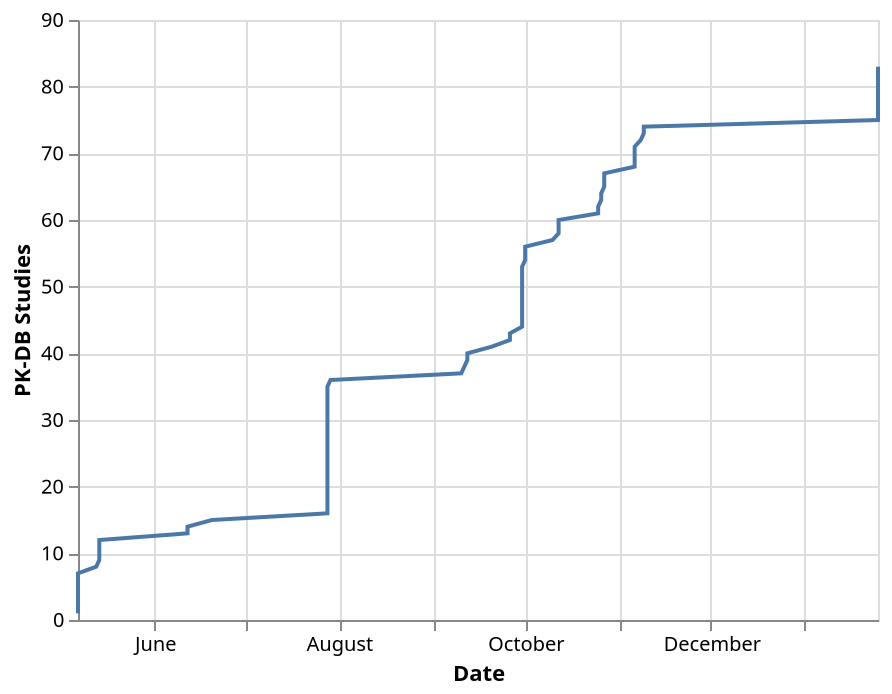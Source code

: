 {
  "config": {
    "view": {
      "continuousWidth": 400,
      "continuousHeight": 300
    }
  },
  "data": {
    "name": "data-63b5038a2a2b731db7dcd7abef4be2fb"
  },
  "mark": "line",
  "encoding": {
    "x": {
      "type": "temporal",
      "axis": {
        "title": "Date"
      },
      "field": "date"
    },
    "y": {
      "type": "quantitative",
      "axis": {
        "title": "PK-DB Studies"
      },
      "field": "study_count_cum"
    }
  },
  "transform": [
    {
      "window": [
        {
          "op": "sum",
          "field": "study_count",
          "as": "study_count_cum"
        }
      ],
      "frame": [
        null,
        0
      ]
    }
  ],
  "$schema": "https://vega.github.io/schema/vega-lite/v5.json",
  "datasets": {
    "data-63b5038a2a2b731db7dcd7abef4be2fb": [
      {
        "sid": "PKDB00024",
        "date": "2019-05-07",
        "name": "Baraka1990",
        "creator": "mkoenig",
        "licence": "open",
        "access": "public",
        "group_count": 1,
        "individual_count": 0,
        "intervention_count": 3,
        "output_count": 32,
        "timecourse_count": 2,
        "study_count": 1,
        "study_count_cum": 1,
        "group_count_cum": 1,
        "individual_count_cum": 0,
        "intervention_count_cum": 3,
        "output_count_cum": 32,
        "timecourse_count_cum": 2
      },
      {
        "sid": "PKDB00029",
        "date": "2019-05-07",
        "name": "Jensen2004",
        "creator": "mkoenig",
        "licence": "closed",
        "access": "public",
        "group_count": 1,
        "individual_count": 0,
        "intervention_count": 1,
        "output_count": 24,
        "timecourse_count": 3,
        "study_count": 1,
        "study_count_cum": 2,
        "group_count_cum": 2,
        "individual_count_cum": 0,
        "intervention_count_cum": 4,
        "output_count_cum": 56,
        "timecourse_count_cum": 5
      },
      {
        "sid": "PKDB00023",
        "date": "2019-05-07",
        "name": "Ameer1981",
        "creator": "mkoenig",
        "licence": "closed",
        "access": "public",
        "group_count": 0,
        "individual_count": 0,
        "intervention_count": 0,
        "output_count": 0,
        "timecourse_count": 0,
        "study_count": 1,
        "study_count_cum": 3,
        "group_count_cum": 2,
        "individual_count_cum": 0,
        "intervention_count_cum": 4,
        "output_count_cum": 56,
        "timecourse_count_cum": 5
      },
      {
        "sid": "PKDB00028",
        "date": "2019-05-07",
        "name": "Iqbal1995",
        "creator": "jbrandhorst",
        "licence": "closed",
        "access": "public",
        "group_count": 1,
        "individual_count": 0,
        "intervention_count": 2,
        "output_count": 34,
        "timecourse_count": 2,
        "study_count": 1,
        "study_count_cum": 4,
        "group_count_cum": 3,
        "individual_count_cum": 0,
        "intervention_count_cum": 6,
        "output_count_cum": 90,
        "timecourse_count_cum": 7
      },
      {
        "sid": "PKDB00026",
        "date": "2019-05-07",
        "name": "Chiew2010",
        "creator": "mkoenig",
        "licence": "closed",
        "access": "public",
        "group_count": 1,
        "individual_count": 0,
        "intervention_count": 2,
        "output_count": 50,
        "timecourse_count": 6,
        "study_count": 1,
        "study_count_cum": 5,
        "group_count_cum": 4,
        "individual_count_cum": 0,
        "intervention_count_cum": 8,
        "output_count_cum": 140,
        "timecourse_count_cum": 13
      },
      {
        "sid": "PKDB00022",
        "date": "2019-05-07",
        "name": "Albert1974",
        "creator": "mkoenig",
        "licence": "open",
        "access": "public",
        "group_count": 1,
        "individual_count": 0,
        "intervention_count": 2,
        "output_count": 26,
        "timecourse_count": 2,
        "study_count": 1,
        "study_count_cum": 6,
        "group_count_cum": 5,
        "individual_count_cum": 0,
        "intervention_count_cum": 10,
        "output_count_cum": 166,
        "timecourse_count_cum": 15
      },
      {
        "sid": "PKDB00027",
        "date": "2019-05-07",
        "name": "Critchley2005",
        "creator": "mkoenig",
        "licence": "closed",
        "access": "public",
        "group_count": 3,
        "individual_count": 0,
        "intervention_count": 1,
        "output_count": 81,
        "timecourse_count": 8,
        "study_count": 1,
        "study_count_cum": 7,
        "group_count_cum": 8,
        "individual_count_cum": 0,
        "intervention_count_cum": 11,
        "output_count_cum": 247,
        "timecourse_count_cum": 23
      },
      {
        "sid": "PKDB00119",
        "date": "2019-05-13",
        "name": "Malan1985",
        "creator": "jbrandhorst",
        "licence": "open",
        "access": "public",
        "group_count": 1,
        "individual_count": 0,
        "intervention_count": 3,
        "output_count": 39,
        "timecourse_count": 3,
        "study_count": 1,
        "study_count_cum": 8,
        "group_count_cum": 9,
        "individual_count_cum": 0,
        "intervention_count_cum": 14,
        "output_count_cum": 286,
        "timecourse_count_cum": 26
      },
      {
        "sid": "PKDB00122",
        "date": "2019-05-14",
        "name": "Briant1976",
        "creator": "jbrandhorst",
        "licence": "closed",
        "access": "public",
        "group_count": 7,
        "individual_count": 57,
        "intervention_count": 1,
        "output_count": 69,
        "timecourse_count": 0,
        "study_count": 1,
        "study_count_cum": 9,
        "group_count_cum": 16,
        "individual_count_cum": 57,
        "intervention_count_cum": 15,
        "output_count_cum": 355,
        "timecourse_count_cum": 26
      },
      {
        "sid": "PKDB00123",
        "date": "2019-05-14",
        "name": "Lau1994",
        "creator": "mkoenig",
        "licence": "closed",
        "access": "public",
        "group_count": 1,
        "individual_count": 6,
        "intervention_count": 1,
        "output_count": 62,
        "timecourse_count": 4,
        "study_count": 1,
        "study_count_cum": 10,
        "group_count_cum": 17,
        "individual_count_cum": 63,
        "intervention_count_cum": 16,
        "output_count_cum": 417,
        "timecourse_count_cum": 30
      },
      {
        "sid": "PKDB00121",
        "date": "2019-05-14",
        "name": "Ganetsky2013",
        "creator": "jbrandhorst",
        "licence": "open",
        "access": "public",
        "group_count": 1,
        "individual_count": 0,
        "intervention_count": 2,
        "output_count": 96,
        "timecourse_count": 10,
        "study_count": 1,
        "study_count_cum": 11,
        "group_count_cum": 18,
        "individual_count_cum": 63,
        "intervention_count_cum": 18,
        "output_count_cum": 513,
        "timecourse_count_cum": 40
      },
      {
        "sid": "PKDB00124",
        "date": "2019-05-14",
        "name": "Perucca1979",
        "creator": "mkoenig",
        "licence": "open",
        "access": "public",
        "group_count": 3,
        "individual_count": 0,
        "intervention_count": 2,
        "output_count": 68,
        "timecourse_count": 6,
        "study_count": 1,
        "study_count_cum": 12,
        "group_count_cum": 21,
        "individual_count_cum": 63,
        "intervention_count_cum": 20,
        "output_count_cum": 581,
        "timecourse_count_cum": 46
      },
      {
        "sid": "PKDB00130",
        "date": "2019-06-12",
        "name": "Miners1988",
        "creator": "jbrandhorst",
        "licence": "open",
        "access": "public",
        "group_count": 3,
        "individual_count": 16,
        "intervention_count": 1,
        "output_count": 108,
        "timecourse_count": 0,
        "study_count": 1,
        "study_count_cum": 13,
        "group_count_cum": 24,
        "individual_count_cum": 79,
        "intervention_count_cum": 21,
        "output_count_cum": 689,
        "timecourse_count_cum": 46
      },
      {
        "sid": "PKDB00131",
        "date": "2019-06-12",
        "name": "Divoll1982",
        "creator": "jbrandhorst",
        "licence": "open",
        "access": "public",
        "group_count": 7,
        "individual_count": 1,
        "intervention_count": 3,
        "output_count": 50,
        "timecourse_count": 3,
        "study_count": 1,
        "study_count_cum": 14,
        "group_count_cum": 31,
        "individual_count_cum": 80,
        "intervention_count_cum": 24,
        "output_count_cum": 739,
        "timecourse_count_cum": 49
      },
      {
        "sid": "PKDB00133",
        "date": "2019-06-20",
        "name": "Itoh2002",
        "creator": "jbrandhorst",
        "licence": "closed",
        "access": "public",
        "group_count": 1,
        "individual_count": 0,
        "intervention_count": 3,
        "output_count": 97,
        "timecourse_count": 11,
        "study_count": 1,
        "study_count_cum": 15,
        "group_count_cum": 32,
        "individual_count_cum": 80,
        "intervention_count_cum": 27,
        "output_count_cum": 836,
        "timecourse_count_cum": 60
      },
      {
        "sid": "PKDB00146",
        "date": "2019-07-28",
        "name": "Gwilt1963",
        "creator": "jbrandhorst",
        "licence": "closed",
        "access": "public",
        "group_count": 3,
        "individual_count": 0,
        "intervention_count": 3,
        "output_count": 17,
        "timecourse_count": 4,
        "study_count": 1,
        "study_count_cum": 16,
        "group_count_cum": 35,
        "individual_count_cum": 80,
        "intervention_count_cum": 30,
        "output_count_cum": 853,
        "timecourse_count_cum": 64
      },
      {
        "sid": "PKDB00149",
        "date": "2019-07-28",
        "name": "Itoh2000",
        "creator": "jbrandhorst",
        "licence": "closed",
        "access": "public",
        "group_count": 1,
        "individual_count": 0,
        "intervention_count": 3,
        "output_count": 101,
        "timecourse_count": 13,
        "study_count": 1,
        "study_count_cum": 17,
        "group_count_cum": 36,
        "individual_count_cum": 80,
        "intervention_count_cum": 33,
        "output_count_cum": 954,
        "timecourse_count_cum": 77
      },
      {
        "sid": "PKDB00160",
        "date": "2019-07-28",
        "name": "Adithan1982",
        "creator": "jbrandhorst",
        "licence": "closed",
        "access": "public",
        "group_count": 1,
        "individual_count": 10,
        "intervention_count": 1,
        "output_count": 60,
        "timecourse_count": 2,
        "study_count": 1,
        "study_count_cum": 18,
        "group_count_cum": 37,
        "individual_count_cum": 90,
        "intervention_count_cum": 34,
        "output_count_cum": 1014,
        "timecourse_count_cum": 79
      },
      {
        "sid": "PKDB00159",
        "date": "2019-07-28",
        "name": "Jack1985",
        "creator": "mkoenig",
        "licence": "closed",
        "access": "public",
        "group_count": 1,
        "individual_count": 0,
        "intervention_count": 7,
        "output_count": 36,
        "timecourse_count": 0,
        "study_count": 1,
        "study_count_cum": 19,
        "group_count_cum": 38,
        "individual_count_cum": 90,
        "intervention_count_cum": 41,
        "output_count_cum": 1050,
        "timecourse_count_cum": 79
      },
      {
        "sid": "PKDB00156",
        "date": "2019-07-28",
        "name": "Levy1971",
        "creator": "jbrandhorst",
        "licence": "open",
        "access": "public",
        "group_count": 1,
        "individual_count": 3,
        "intervention_count": 10,
        "output_count": 35,
        "timecourse_count": 26,
        "study_count": 1,
        "study_count_cum": 20,
        "group_count_cum": 39,
        "individual_count_cum": 93,
        "intervention_count_cum": 51,
        "output_count_cum": 1085,
        "timecourse_count_cum": 105
      },
      {
        "sid": "PKDB00155",
        "date": "2019-07-28",
        "name": "Forrest1979",
        "creator": "jbrandhorst",
        "licence": "closed",
        "access": "public",
        "group_count": 5,
        "individual_count": 15,
        "intervention_count": 1,
        "output_count": 116,
        "timecourse_count": 12,
        "study_count": 1,
        "study_count_cum": 21,
        "group_count_cum": 44,
        "individual_count_cum": 108,
        "intervention_count_cum": 52,
        "output_count_cum": 1201,
        "timecourse_count_cum": 117
      },
      {
        "sid": "PKDB00164",
        "date": "2019-07-28",
        "name": "Mucklow1980",
        "creator": "jbrandhorst",
        "licence": "closed",
        "access": "public",
        "group_count": 24,
        "individual_count": 0,
        "intervention_count": 2,
        "output_count": 24,
        "timecourse_count": 0,
        "study_count": 1,
        "study_count_cum": 22,
        "group_count_cum": 68,
        "individual_count_cum": 108,
        "intervention_count_cum": 54,
        "output_count_cum": 1225,
        "timecourse_count_cum": 117
      },
      {
        "sid": "PKDB00154",
        "date": "2019-07-28",
        "name": "Liukas2011",
        "creator": "jbrandhorst",
        "licence": "open",
        "access": "public",
        "group_count": 5,
        "individual_count": 238,
        "intervention_count": 1,
        "output_count": 369,
        "timecourse_count": 12,
        "study_count": 1,
        "study_count_cum": 23,
        "group_count_cum": 73,
        "individual_count_cum": 346,
        "intervention_count_cum": 55,
        "output_count_cum": 1594,
        "timecourse_count_cum": 129
      },
      {
        "sid": "PKDB00141",
        "date": "2019-07-28",
        "name": "Kamali1993",
        "creator": "jbrandhorst",
        "licence": "closed",
        "access": "public",
        "group_count": 1,
        "individual_count": 0,
        "intervention_count": 2,
        "output_count": 32,
        "timecourse_count": 2,
        "study_count": 1,
        "study_count_cum": 24,
        "group_count_cum": 74,
        "individual_count_cum": 346,
        "intervention_count_cum": 57,
        "output_count_cum": 1626,
        "timecourse_count_cum": 131
      },
      {
        "sid": "PKDB00145",
        "date": "2019-07-28",
        "name": "Chen1996",
        "creator": "jbrandhorst",
        "licence": "closed",
        "access": "public",
        "group_count": 6,
        "individual_count": 0,
        "intervention_count": 2,
        "output_count": 140,
        "timecourse_count": 20,
        "study_count": 1,
        "study_count_cum": 25,
        "group_count_cum": 80,
        "individual_count_cum": 346,
        "intervention_count_cum": 59,
        "output_count_cum": 1766,
        "timecourse_count_cum": 151
      },
      {
        "sid": "PKDB00147",
        "date": "2019-07-28",
        "name": "McGilveray1972",
        "creator": "jbrandhorst",
        "licence": "closed",
        "access": "public",
        "group_count": 3,
        "individual_count": 8,
        "intervention_count": 5,
        "output_count": 150,
        "timecourse_count": 36,
        "study_count": 1,
        "study_count_cum": 26,
        "group_count_cum": 83,
        "individual_count_cum": 354,
        "intervention_count_cum": 64,
        "output_count_cum": 1916,
        "timecourse_count_cum": 187
      },
      {
        "sid": "PKDB00158",
        "date": "2019-07-28",
        "name": "Mitchell1983",
        "creator": "jbrandhorst",
        "licence": "closed",
        "access": "public",
        "group_count": 3,
        "individual_count": 0,
        "intervention_count": 1,
        "output_count": 32,
        "timecourse_count": 2,
        "study_count": 1,
        "study_count_cum": 27,
        "group_count_cum": 86,
        "individual_count_cum": 354,
        "intervention_count_cum": 65,
        "output_count_cum": 1948,
        "timecourse_count_cum": 189
      },
      {
        "sid": "PKDB00150",
        "date": "2019-07-28",
        "name": "Miners1983",
        "creator": "jbrandhorst",
        "licence": "open",
        "access": "public",
        "group_count": 4,
        "individual_count": 0,
        "intervention_count": 1,
        "output_count": 33,
        "timecourse_count": 0,
        "study_count": 1,
        "study_count_cum": 28,
        "group_count_cum": 90,
        "individual_count_cum": 354,
        "intervention_count_cum": 66,
        "output_count_cum": 1981,
        "timecourse_count_cum": 189
      },
      {
        "sid": "PKDB00163",
        "date": "2019-07-28",
        "name": "Kulo2014",
        "creator": "jbrandhorst",
        "licence": "closed",
        "access": "public",
        "group_count": 5,
        "individual_count": 146,
        "intervention_count": 1,
        "output_count": 170,
        "timecourse_count": 0,
        "study_count": 1,
        "study_count_cum": 29,
        "group_count_cum": 95,
        "individual_count_cum": 500,
        "intervention_count_cum": 67,
        "output_count_cum": 2151,
        "timecourse_count_cum": 189
      },
      {
        "sid": "PKDB00161",
        "date": "2019-07-28",
        "name": "Miners1986",
        "creator": "jbrandhorst",
        "licence": "closed",
        "access": "public",
        "group_count": 3,
        "individual_count": 20,
        "intervention_count": 1,
        "output_count": 132,
        "timecourse_count": 0,
        "study_count": 1,
        "study_count_cum": 30,
        "group_count_cum": 98,
        "individual_count_cum": 520,
        "intervention_count_cum": 68,
        "output_count_cum": 2283,
        "timecourse_count_cum": 189
      },
      {
        "sid": "PKDB00139",
        "date": "2019-07-28",
        "name": "Kim2011",
        "creator": "jbrandhorst",
        "licence": "closed",
        "access": "public",
        "group_count": 1,
        "individual_count": 0,
        "intervention_count": 2,
        "output_count": 85,
        "timecourse_count": 6,
        "study_count": 1,
        "study_count_cum": 31,
        "group_count_cum": 99,
        "individual_count_cum": 520,
        "intervention_count_cum": 70,
        "output_count_cum": 2368,
        "timecourse_count_cum": 195
      },
      {
        "sid": "PKDB00143",
        "date": "2019-07-28",
        "name": "Osborne1991",
        "creator": "jbrandhorst",
        "licence": "closed",
        "access": "public",
        "group_count": 3,
        "individual_count": 0,
        "intervention_count": 1,
        "output_count": 20,
        "timecourse_count": 0,
        "study_count": 1,
        "study_count_cum": 32,
        "group_count_cum": 102,
        "individual_count_cum": 520,
        "intervention_count_cum": 71,
        "output_count_cum": 2388,
        "timecourse_count_cum": 195
      },
      {
        "sid": "PKDB00153",
        "date": "2019-07-28",
        "name": "Divoll1982b",
        "creator": "jbrandhorst",
        "licence": "closed",
        "access": "public",
        "group_count": 3,
        "individual_count": 49,
        "intervention_count": 4,
        "output_count": 140,
        "timecourse_count": 4,
        "study_count": 1,
        "study_count_cum": 33,
        "group_count_cum": 105,
        "individual_count_cum": 569,
        "intervention_count_cum": 75,
        "output_count_cum": 2528,
        "timecourse_count_cum": 199
      },
      {
        "sid": "PKDB00151",
        "date": "2019-07-28",
        "name": "Prescott1981",
        "creator": "jbrandhorst",
        "licence": "open",
        "access": "public",
        "group_count": 3,
        "individual_count": 0,
        "intervention_count": 2,
        "output_count": 70,
        "timecourse_count": 6,
        "study_count": 1,
        "study_count_cum": 34,
        "group_count_cum": 108,
        "individual_count_cum": 569,
        "intervention_count_cum": 77,
        "output_count_cum": 2598,
        "timecourse_count_cum": 205
      },
      {
        "sid": "PKDB00140",
        "date": "2019-07-28",
        "name": "Miners1984",
        "creator": "jbrandhorst",
        "licence": "open",
        "access": "public",
        "group_count": 5,
        "individual_count": 0,
        "intervention_count": 4,
        "output_count": 66,
        "timecourse_count": 0,
        "study_count": 1,
        "study_count_cum": 35,
        "group_count_cum": 113,
        "individual_count_cum": 569,
        "intervention_count_cum": 81,
        "output_count_cum": 2664,
        "timecourse_count_cum": 205
      },
      {
        "sid": "PKDB00165",
        "date": "2019-07-29",
        "name": "Prescott1973",
        "creator": "jbrandhorst",
        "licence": "closed",
        "access": "public",
        "group_count": 12,
        "individual_count": 11,
        "intervention_count": 1,
        "output_count": 45,
        "timecourse_count": 8,
        "study_count": 1,
        "study_count_cum": 36,
        "group_count_cum": 125,
        "individual_count_cum": 580,
        "intervention_count_cum": 82,
        "output_count_cum": 2709,
        "timecourse_count_cum": 213
      },
      {
        "sid": "PKDB00166",
        "date": "2019-09-10",
        "name": "Ochs1984",
        "creator": "jbrandhorst",
        "licence": "closed",
        "access": "public",
        "group_count": 4,
        "individual_count": 123,
        "intervention_count": 3,
        "output_count": 185,
        "timecourse_count": 2,
        "study_count": 1,
        "study_count_cum": 37,
        "group_count_cum": 129,
        "individual_count_cum": 703,
        "intervention_count_cum": 85,
        "output_count_cum": 2894,
        "timecourse_count_cum": 215
      },
      {
        "sid": "PKDB00169",
        "date": "2019-09-11",
        "name": "Kietzmann1990",
        "creator": "jbrandhorst",
        "licence": "closed",
        "access": "public",
        "group_count": 3,
        "individual_count": 39,
        "intervention_count": 1,
        "output_count": 320,
        "timecourse_count": 26,
        "study_count": 1,
        "study_count_cum": 38,
        "group_count_cum": 132,
        "individual_count_cum": 742,
        "intervention_count_cum": 86,
        "output_count_cum": 3214,
        "timecourse_count_cum": 241
      },
      {
        "sid": "PKDB00170",
        "date": "2019-09-12",
        "name": "Davis1976",
        "creator": "jbrandhorst",
        "licence": "closed",
        "access": "public",
        "group_count": 7,
        "individual_count": 30,
        "intervention_count": 35,
        "output_count": 58,
        "timecourse_count": 0,
        "study_count": 1,
        "study_count_cum": 39,
        "group_count_cum": 139,
        "individual_count_cum": 772,
        "intervention_count_cum": 121,
        "output_count_cum": 3272,
        "timecourse_count_cum": 241
      },
      {
        "sid": "PKDB00172",
        "date": "2019-09-12",
        "name": "Glynn1973",
        "creator": "jbrandhorst",
        "licence": "closed",
        "access": "public",
        "group_count": 1,
        "individual_count": 0,
        "intervention_count": 4,
        "output_count": 64,
        "timecourse_count": 8,
        "study_count": 1,
        "study_count_cum": 40,
        "group_count_cum": 140,
        "individual_count_cum": 772,
        "intervention_count_cum": 125,
        "output_count_cum": 3336,
        "timecourse_count_cum": 249
      },
      {
        "sid": "PKDB00176",
        "date": "2019-09-20",
        "name": "Bedjaoui1984",
        "creator": "jbrandhorst",
        "licence": "closed",
        "access": "public",
        "group_count": 3,
        "individual_count": 25,
        "intervention_count": 1,
        "output_count": 205,
        "timecourse_count": 2,
        "study_count": 1,
        "study_count_cum": 41,
        "group_count_cum": 143,
        "individual_count_cum": 797,
        "intervention_count_cum": 126,
        "output_count_cum": 3541,
        "timecourse_count_cum": 251
      },
      {
        "sid": "PKDB00183",
        "date": "2019-09-26",
        "name": "Paintaud1998",
        "creator": "jbrandhorst",
        "licence": "closed",
        "access": "public",
        "group_count": 1,
        "individual_count": 15,
        "intervention_count": 3,
        "output_count": 266,
        "timecourse_count": 32,
        "study_count": 1,
        "study_count_cum": 42,
        "group_count_cum": 144,
        "individual_count_cum": 812,
        "intervention_count_cum": 129,
        "output_count_cum": 3807,
        "timecourse_count_cum": 283
      },
      {
        "sid": "PKDB00180",
        "date": "2019-09-26",
        "name": "Bannwarth1992",
        "creator": "jbrandhorst",
        "licence": "closed",
        "access": "public",
        "group_count": 12,
        "individual_count": 0,
        "intervention_count": 1,
        "output_count": 90,
        "timecourse_count": 22,
        "study_count": 1,
        "study_count_cum": 43,
        "group_count_cum": 156,
        "individual_count_cum": 812,
        "intervention_count_cum": 130,
        "output_count_cum": 3897,
        "timecourse_count_cum": 305
      },
      {
        "sid": "PKDB00193",
        "date": "2019-09-30",
        "name": "Bannwarth2001",
        "creator": "jbrandhorst",
        "licence": "closed",
        "access": "public",
        "group_count": 1,
        "individual_count": 0,
        "intervention_count": 2,
        "output_count": 26,
        "timecourse_count": 2,
        "study_count": 1,
        "study_count_cum": 44,
        "group_count_cum": 157,
        "individual_count_cum": 812,
        "intervention_count_cum": 132,
        "output_count_cum": 3923,
        "timecourse_count_cum": 307
      },
      {
        "sid": "PKDB00184",
        "date": "2019-09-30",
        "name": "Douglas1996",
        "creator": "jbrandhorst",
        "licence": "closed",
        "access": "public",
        "group_count": 1,
        "individual_count": 0,
        "intervention_count": 2,
        "output_count": 24,
        "timecourse_count": 2,
        "study_count": 1,
        "study_count_cum": 45,
        "group_count_cum": 158,
        "individual_count_cum": 812,
        "intervention_count_cum": 134,
        "output_count_cum": 3947,
        "timecourse_count_cum": 309
      },
      {
        "sid": "PKDB00189",
        "date": "2019-09-30",
        "name": "Langford2016",
        "creator": "jbrandhorst",
        "licence": "closed",
        "access": "public",
        "group_count": 4,
        "individual_count": 0,
        "intervention_count": 3,
        "output_count": 62,
        "timecourse_count": 6,
        "study_count": 1,
        "study_count_cum": 46,
        "group_count_cum": 162,
        "individual_count_cum": 812,
        "intervention_count_cum": 137,
        "output_count_cum": 4009,
        "timecourse_count_cum": 315
      },
      {
        "sid": "PKDB00191",
        "date": "2019-09-30",
        "name": "Kamali1993a",
        "creator": "jbrandhorst",
        "licence": "closed",
        "access": "public",
        "group_count": 3,
        "individual_count": 19,
        "intervention_count": 1,
        "output_count": 105,
        "timecourse_count": 0,
        "study_count": 1,
        "study_count_cum": 47,
        "group_count_cum": 165,
        "individual_count_cum": 831,
        "intervention_count_cum": 138,
        "output_count_cum": 4114,
        "timecourse_count_cum": 315
      },
      {
        "sid": "PKDB00195",
        "date": "2019-09-30",
        "name": "Clements1984",
        "creator": "mkoenig",
        "licence": "open",
        "access": "public",
        "group_count": 1,
        "individual_count": 0,
        "intervention_count": 5,
        "output_count": 66,
        "timecourse_count": 4,
        "study_count": 1,
        "study_count_cum": 48,
        "group_count_cum": 166,
        "individual_count_cum": 831,
        "intervention_count_cum": 143,
        "output_count_cum": 4180,
        "timecourse_count_cum": 319
      },
      {
        "sid": "PKDB00194",
        "date": "2019-09-30",
        "name": "Nelson1963",
        "creator": "jbrandhorst",
        "licence": "closed",
        "access": "public",
        "group_count": 1,
        "individual_count": 9,
        "intervention_count": 1,
        "output_count": 27,
        "timecourse_count": 18,
        "study_count": 1,
        "study_count_cum": 49,
        "group_count_cum": 167,
        "individual_count_cum": 840,
        "intervention_count_cum": 144,
        "output_count_cum": 4207,
        "timecourse_count_cum": 337
      },
      {
        "sid": "PKDB00188",
        "date": "2019-09-30",
        "name": "Clements1978",
        "creator": "jbrandhorst",
        "licence": "closed",
        "access": "public",
        "group_count": 4,
        "individual_count": 8,
        "intervention_count": 4,
        "output_count": 112,
        "timecourse_count": 10,
        "study_count": 1,
        "study_count_cum": 50,
        "group_count_cum": 171,
        "individual_count_cum": 848,
        "intervention_count_cum": 148,
        "output_count_cum": 4319,
        "timecourse_count_cum": 347
      },
      {
        "sid": "PKDB00190",
        "date": "2019-09-30",
        "name": "Fulton1979",
        "creator": "jbrandhorst",
        "licence": "closed",
        "access": "public",
        "group_count": 3,
        "individual_count": 0,
        "intervention_count": 2,
        "output_count": 10,
        "timecourse_count": 0,
        "study_count": 1,
        "study_count_cum": 51,
        "group_count_cum": 174,
        "individual_count_cum": 848,
        "intervention_count_cum": 150,
        "output_count_cum": 4329,
        "timecourse_count_cum": 347
      },
      {
        "sid": "PKDB00186",
        "date": "2019-09-30",
        "name": "Clements1976",
        "creator": "jbrandhorst",
        "licence": "closed",
        "access": "public",
        "group_count": 1,
        "individual_count": 4,
        "intervention_count": 1,
        "output_count": 8,
        "timecourse_count": 0,
        "study_count": 1,
        "study_count_cum": 52,
        "group_count_cum": 175,
        "individual_count_cum": 852,
        "intervention_count_cum": 151,
        "output_count_cum": 4337,
        "timecourse_count_cum": 347
      },
      {
        "sid": "PKDB00196",
        "date": "2019-09-30",
        "name": "Divoll1982c",
        "creator": "jbrandhorst",
        "licence": "closed",
        "access": "public",
        "group_count": 5,
        "individual_count": 66,
        "intervention_count": 1,
        "output_count": 100,
        "timecourse_count": 2,
        "study_count": 1,
        "study_count_cum": 53,
        "group_count_cum": 180,
        "individual_count_cum": 918,
        "intervention_count_cum": 152,
        "output_count_cum": 4437,
        "timecourse_count_cum": 349
      },
      {
        "sid": "PKDB00200",
        "date": "2019-10-01",
        "name": "Prescott1968",
        "creator": "jbrandhorst",
        "licence": "closed",
        "access": "public",
        "group_count": 3,
        "individual_count": 8,
        "intervention_count": 3,
        "output_count": 80,
        "timecourse_count": 16,
        "study_count": 1,
        "study_count_cum": 54,
        "group_count_cum": 183,
        "individual_count_cum": 926,
        "intervention_count_cum": 155,
        "output_count_cum": 4517,
        "timecourse_count_cum": 365
      },
      {
        "sid": "PKDB00197",
        "date": "2019-10-01",
        "name": "Abernethy1982a",
        "creator": "mkoenig",
        "licence": "closed",
        "access": "public",
        "group_count": 3,
        "individual_count": 34,
        "intervention_count": 1,
        "output_count": 54,
        "timecourse_count": 2,
        "study_count": 1,
        "study_count_cum": 55,
        "group_count_cum": 186,
        "individual_count_cum": 960,
        "intervention_count_cum": 156,
        "output_count_cum": 4571,
        "timecourse_count_cum": 367
      },
      {
        "sid": "PKDB00198",
        "date": "2019-10-01",
        "name": "Abernethy1982",
        "creator": "jbrandhorst",
        "licence": "closed",
        "access": "public",
        "group_count": 7,
        "individual_count": 46,
        "intervention_count": 1,
        "output_count": 92,
        "timecourse_count": 4,
        "study_count": 1,
        "study_count_cum": 56,
        "group_count_cum": 193,
        "individual_count_cum": 1006,
        "intervention_count_cum": 157,
        "output_count_cum": 4663,
        "timecourse_count_cum": 371
      },
      {
        "sid": "PKDB00212",
        "date": "2019-10-10",
        "name": "Depre1992",
        "creator": "jbrandhorst",
        "licence": "closed",
        "access": "public",
        "group_count": 3,
        "individual_count": 0,
        "intervention_count": 4,
        "output_count": 25,
        "timecourse_count": 2,
        "study_count": 1,
        "study_count_cum": 57,
        "group_count_cum": 196,
        "individual_count_cum": 1006,
        "intervention_count_cum": 161,
        "output_count_cum": 4688,
        "timecourse_count_cum": 373
      },
      {
        "sid": "PKDB00214",
        "date": "2019-10-12",
        "name": "Kamali1992",
        "creator": "jbrandhorst",
        "licence": "closed",
        "access": "public",
        "group_count": 1,
        "individual_count": 0,
        "intervention_count": 2,
        "output_count": 48,
        "timecourse_count": 4,
        "study_count": 1,
        "study_count_cum": 58,
        "group_count_cum": 197,
        "individual_count_cum": 1006,
        "intervention_count_cum": 163,
        "output_count_cum": 4736,
        "timecourse_count_cum": 377
      },
      {
        "sid": "PKDB00213",
        "date": "2019-10-12",
        "name": "Lowenthal1976",
        "creator": "jbrandhorst",
        "licence": "closed",
        "access": "public",
        "group_count": 4,
        "individual_count": 13,
        "intervention_count": 1,
        "output_count": 118,
        "timecourse_count": 9,
        "study_count": 1,
        "study_count_cum": 59,
        "group_count_cum": 201,
        "individual_count_cum": 1019,
        "intervention_count_cum": 164,
        "output_count_cum": 4854,
        "timecourse_count_cum": 386
      },
      {
        "sid": "PKDB00216",
        "date": "2019-10-12",
        "name": "Grattan2000",
        "creator": "jbrandhorst",
        "licence": "closed",
        "access": "public",
        "group_count": 1,
        "individual_count": 0,
        "intervention_count": 5,
        "output_count": 70,
        "timecourse_count": 5,
        "study_count": 1,
        "study_count_cum": 60,
        "group_count_cum": 202,
        "individual_count_cum": 1019,
        "intervention_count_cum": 169,
        "output_count_cum": 4924,
        "timecourse_count_cum": 391
      },
      {
        "sid": "PKDB00219",
        "date": "2019-10-25",
        "name": "Nimmo1978",
        "creator": "jbrandhorst",
        "licence": "closed",
        "access": "public",
        "group_count": 1,
        "individual_count": 0,
        "intervention_count": 3,
        "output_count": 18,
        "timecourse_count": 2,
        "study_count": 1,
        "study_count_cum": 61,
        "group_count_cum": 203,
        "individual_count_cum": 1019,
        "intervention_count_cum": 172,
        "output_count_cum": 4942,
        "timecourse_count_cum": 393
      },
      {
        "sid": "PKDB00218",
        "date": "2019-10-25",
        "name": "Lee1981",
        "creator": "jbrandhorst",
        "licence": "closed",
        "access": "public",
        "group_count": 3,
        "individual_count": 13,
        "intervention_count": 1,
        "output_count": 64,
        "timecourse_count": 2,
        "study_count": 1,
        "study_count_cum": 62,
        "group_count_cum": 206,
        "individual_count_cum": 1032,
        "intervention_count_cum": 173,
        "output_count_cum": 5006,
        "timecourse_count_cum": 395
      },
      {
        "sid": "PKDB00220",
        "date": "2019-10-26",
        "name": "Carlo1955",
        "creator": "jbrandhorst",
        "licence": "closed",
        "access": "public",
        "group_count": 3,
        "individual_count": 24,
        "intervention_count": 8,
        "output_count": 576,
        "timecourse_count": 104,
        "study_count": 1,
        "study_count_cum": 63,
        "group_count_cum": 209,
        "individual_count_cum": 1056,
        "intervention_count_cum": 181,
        "output_count_cum": 5582,
        "timecourse_count_cum": 499
      },
      {
        "sid": "PKDB00222",
        "date": "2019-10-26",
        "name": "HolmerPettersson2004",
        "creator": "jbrandhorst",
        "licence": "closed",
        "access": "public",
        "group_count": 6,
        "individual_count": 0,
        "intervention_count": 5,
        "output_count": 15,
        "timecourse_count": 5,
        "study_count": 1,
        "study_count_cum": 64,
        "group_count_cum": 215,
        "individual_count_cum": 1056,
        "intervention_count_cum": 186,
        "output_count_cum": 5597,
        "timecourse_count_cum": 504
      },
      {
        "sid": "PKDB00223",
        "date": "2019-10-27",
        "name": "Adithan1988",
        "creator": "jbrandhorst",
        "licence": "closed",
        "access": "public",
        "group_count": 5,
        "individual_count": 19,
        "intervention_count": 1,
        "output_count": 93,
        "timecourse_count": 3,
        "study_count": 1,
        "study_count_cum": 65,
        "group_count_cum": 220,
        "individual_count_cum": 1075,
        "intervention_count_cum": 187,
        "output_count_cum": 5690,
        "timecourse_count_cum": 507
      },
      {
        "sid": "PKDB00225",
        "date": "2019-10-27",
        "name": "Nimmo1973",
        "creator": "jbrandhorst",
        "licence": "closed",
        "access": "public",
        "group_count": 3,
        "individual_count": 1,
        "intervention_count": 3,
        "output_count": 60,
        "timecourse_count": 7,
        "study_count": 1,
        "study_count_cum": 66,
        "group_count_cum": 223,
        "individual_count_cum": 1076,
        "intervention_count_cum": 190,
        "output_count_cum": 5750,
        "timecourse_count_cum": 514
      },
      {
        "sid": "PKDB00226",
        "date": "2019-10-27",
        "name": "Liedtke1979",
        "creator": "jbrandhorst",
        "licence": "closed",
        "access": "public",
        "group_count": 8,
        "individual_count": 0,
        "intervention_count": 7,
        "output_count": 80,
        "timecourse_count": 7,
        "study_count": 1,
        "study_count_cum": 67,
        "group_count_cum": 231,
        "individual_count_cum": 1076,
        "intervention_count_cum": 197,
        "output_count_cum": 5830,
        "timecourse_count_cum": 521
      },
      {
        "sid": "PKDB00256",
        "date": "2019-11-06",
        "name": "Douglas1978",
        "creator": "jbrandhorst",
        "licence": "closed",
        "access": "public",
        "group_count": 3,
        "individual_count": 6,
        "intervention_count": 2,
        "output_count": 26,
        "timecourse_count": 2,
        "study_count": 1,
        "study_count_cum": 68,
        "group_count_cum": 234,
        "individual_count_cum": 1082,
        "intervention_count_cum": 199,
        "output_count_cum": 5856,
        "timecourse_count_cum": 523
      },
      {
        "sid": "PKDB00259",
        "date": "2019-11-06",
        "name": "Kolawole2002",
        "creator": "jbrandhorst",
        "licence": "closed",
        "access": "public",
        "group_count": 1,
        "individual_count": 0,
        "intervention_count": 5,
        "output_count": 51,
        "timecourse_count": 3,
        "study_count": 1,
        "study_count_cum": 69,
        "group_count_cum": 235,
        "individual_count_cum": 1082,
        "intervention_count_cum": 204,
        "output_count_cum": 5907,
        "timecourse_count_cum": 526
      },
      {
        "sid": "PKDB00258",
        "date": "2019-11-06",
        "name": "Adjepon-Yamoah1986",
        "creator": "jbrandhorst",
        "licence": "closed",
        "access": "public",
        "group_count": 1,
        "individual_count": 6,
        "intervention_count": 2,
        "output_count": 82,
        "timecourse_count": 2,
        "study_count": 1,
        "study_count_cum": 70,
        "group_count_cum": 236,
        "individual_count_cum": 1088,
        "intervention_count_cum": 206,
        "output_count_cum": 5989,
        "timecourse_count_cum": 528
      },
      {
        "sid": "PKDB00255",
        "date": "2019-11-06",
        "name": "Forfar1980",
        "creator": "jbrandhorst",
        "licence": "closed",
        "access": "public",
        "group_count": 4,
        "individual_count": 24,
        "intervention_count": 1,
        "output_count": 48,
        "timecourse_count": 3,
        "study_count": 1,
        "study_count_cum": 71,
        "group_count_cum": 240,
        "individual_count_cum": 1112,
        "intervention_count_cum": 207,
        "output_count_cum": 6037,
        "timecourse_count_cum": 531
      },
      {
        "sid": "PKDB00262",
        "date": "2019-11-08",
        "name": "Brodie1980",
        "creator": "jbrandhorst",
        "licence": "closed",
        "access": "public",
        "group_count": 5,
        "individual_count": 0,
        "intervention_count": 3,
        "output_count": 12,
        "timecourse_count": 0,
        "study_count": 1,
        "study_count_cum": 72,
        "group_count_cum": 245,
        "individual_count_cum": 1112,
        "intervention_count_cum": 210,
        "output_count_cum": 6049,
        "timecourse_count_cum": 531
      },
      {
        "sid": "PKDB00265",
        "date": "2019-11-09",
        "name": "Hall1976",
        "creator": "jbrandhorst",
        "licence": "closed",
        "access": "public",
        "group_count": 2,
        "individual_count": 6,
        "intervention_count": 3,
        "output_count": 50,
        "timecourse_count": 4,
        "study_count": 1,
        "study_count_cum": 73,
        "group_count_cum": 247,
        "individual_count_cum": 1118,
        "intervention_count_cum": 213,
        "output_count_cum": 6099,
        "timecourse_count_cum": 535
      },
      {
        "sid": "PKDB00266",
        "date": "2019-11-09",
        "name": "Ali1993",
        "creator": "jbrandhorst",
        "licence": "closed",
        "access": "public",
        "group_count": 11,
        "individual_count": 0,
        "intervention_count": 1,
        "output_count": 23,
        "timecourse_count": 2,
        "study_count": 1,
        "study_count_cum": 74,
        "group_count_cum": 258,
        "individual_count_cum": 1118,
        "intervention_count_cum": 214,
        "output_count_cum": 6122,
        "timecourse_count_cum": 537
      },
      {
        "sid": "24517114",
        "date": "2020-01-25",
        "name": "Berg2014",
        "creator": "jbrandhorst",
        "licence": "closed",
        "access": "public",
        "group_count": 3,
        "individual_count": 0,
        "intervention_count": 3,
        "output_count": 40,
        "timecourse_count": 4,
        "study_count": 1,
        "study_count_cum": 75,
        "group_count_cum": 261,
        "individual_count_cum": 1118,
        "intervention_count_cum": 217,
        "output_count_cum": 6162,
        "timecourse_count_cum": 541
      },
      {
        "sid": "1577043",
        "date": "2020-01-25",
        "name": "Nielsen1992",
        "creator": "jbrandhorst",
        "licence": "closed",
        "access": "public",
        "group_count": 1,
        "individual_count": 0,
        "intervention_count": 3,
        "output_count": 24,
        "timecourse_count": 3,
        "study_count": 1,
        "study_count_cum": 76,
        "group_count_cum": 262,
        "individual_count_cum": 1118,
        "intervention_count_cum": 220,
        "output_count_cum": 6186,
        "timecourse_count_cum": 544
      },
      {
        "sid": "4850385",
        "date": "2020-01-25",
        "name": "Mrochek1974",
        "creator": "jbrandhorst",
        "licence": "closed",
        "access": "public",
        "group_count": 1,
        "individual_count": 2,
        "intervention_count": 1,
        "output_count": 0,
        "timecourse_count": 0,
        "study_count": 1,
        "study_count_cum": 77,
        "group_count_cum": 263,
        "individual_count_cum": 1120,
        "intervention_count_cum": 221,
        "output_count_cum": 6186,
        "timecourse_count_cum": 544
      },
      {
        "sid": "10412886",
        "date": "2020-01-25",
        "name": "Esteban1999",
        "creator": "jbrandhorst",
        "licence": "closed",
        "access": "public",
        "group_count": 5,
        "individual_count": 0,
        "intervention_count": 1,
        "output_count": 24,
        "timecourse_count": 0,
        "study_count": 1,
        "study_count_cum": 78,
        "group_count_cum": 268,
        "individual_count_cum": 1120,
        "intervention_count_cum": 222,
        "output_count_cum": 6210,
        "timecourse_count_cum": 544
      },
      {
        "sid": "Itoh2001",
        "date": "2020-01-25",
        "name": "Itoh2001",
        "creator": "jbrandhorst",
        "licence": "closed",
        "access": "public",
        "group_count": 1,
        "individual_count": 0,
        "intervention_count": 2,
        "output_count": 56,
        "timecourse_count": 7,
        "study_count": 1,
        "study_count_cum": 79,
        "group_count_cum": 269,
        "individual_count_cum": 1120,
        "intervention_count_cum": 224,
        "output_count_cum": 6266,
        "timecourse_count_cum": 551
      },
      {
        "sid": "4851431",
        "date": "2020-01-25",
        "name": "Chiou1974",
        "creator": "jbrandhorst",
        "licence": "closed",
        "access": "public",
        "group_count": 0,
        "individual_count": 0,
        "intervention_count": 0,
        "output_count": 0,
        "timecourse_count": 0,
        "study_count": 1,
        "study_count_cum": 80,
        "group_count_cum": 269,
        "individual_count_cum": 1120,
        "intervention_count_cum": 224,
        "output_count_cum": 6266,
        "timecourse_count_cum": 551
      },
      {
        "sid": "3604267",
        "date": "2020-01-25",
        "name": "Kamali1987",
        "creator": "jbrandhorst",
        "licence": "closed",
        "access": "public",
        "group_count": 4,
        "individual_count": 0,
        "intervention_count": 8,
        "output_count": 92,
        "timecourse_count": 4,
        "study_count": 1,
        "study_count_cum": 81,
        "group_count_cum": 273,
        "individual_count_cum": 1120,
        "intervention_count_cum": 232,
        "output_count_cum": 6358,
        "timecourse_count_cum": 555
      },
      {
        "sid": "Borin1989",
        "date": "2020-01-25",
        "name": "Borin1989",
        "creator": "jbrandhorst",
        "licence": "closed",
        "access": "public",
        "group_count": 1,
        "individual_count": 15,
        "intervention_count": 5,
        "output_count": 60,
        "timecourse_count": 5,
        "study_count": 1,
        "study_count_cum": 82,
        "group_count_cum": 274,
        "individual_count_cum": 1135,
        "intervention_count_cum": 237,
        "output_count_cum": 6418,
        "timecourse_count_cum": 560
      },
      {
        "sid": "7002186",
        "date": "2020-01-25",
        "name": "Prescott1980",
        "creator": "mkoenig",
        "licence": "open",
        "access": "public",
        "group_count": 0,
        "individual_count": 0,
        "intervention_count": 0,
        "output_count": 0,
        "timecourse_count": 0,
        "study_count": 1,
        "study_count_cum": 83,
        "group_count_cum": 274,
        "individual_count_cum": 1135,
        "intervention_count_cum": 237,
        "output_count_cum": 6418,
        "timecourse_count_cum": 560
      }
    ]
  }
}